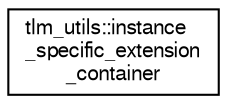 digraph "Graphical Class Hierarchy"
{
  edge [fontname="FreeSans",fontsize="10",labelfontname="FreeSans",labelfontsize="10"];
  node [fontname="FreeSans",fontsize="10",shape=record];
  rankdir="LR";
  Node0 [label="tlm_utils::instance\l_specific_extension\l_container",height=0.2,width=0.4,color="black", fillcolor="white", style="filled",URL="$a02563.html"];
}
